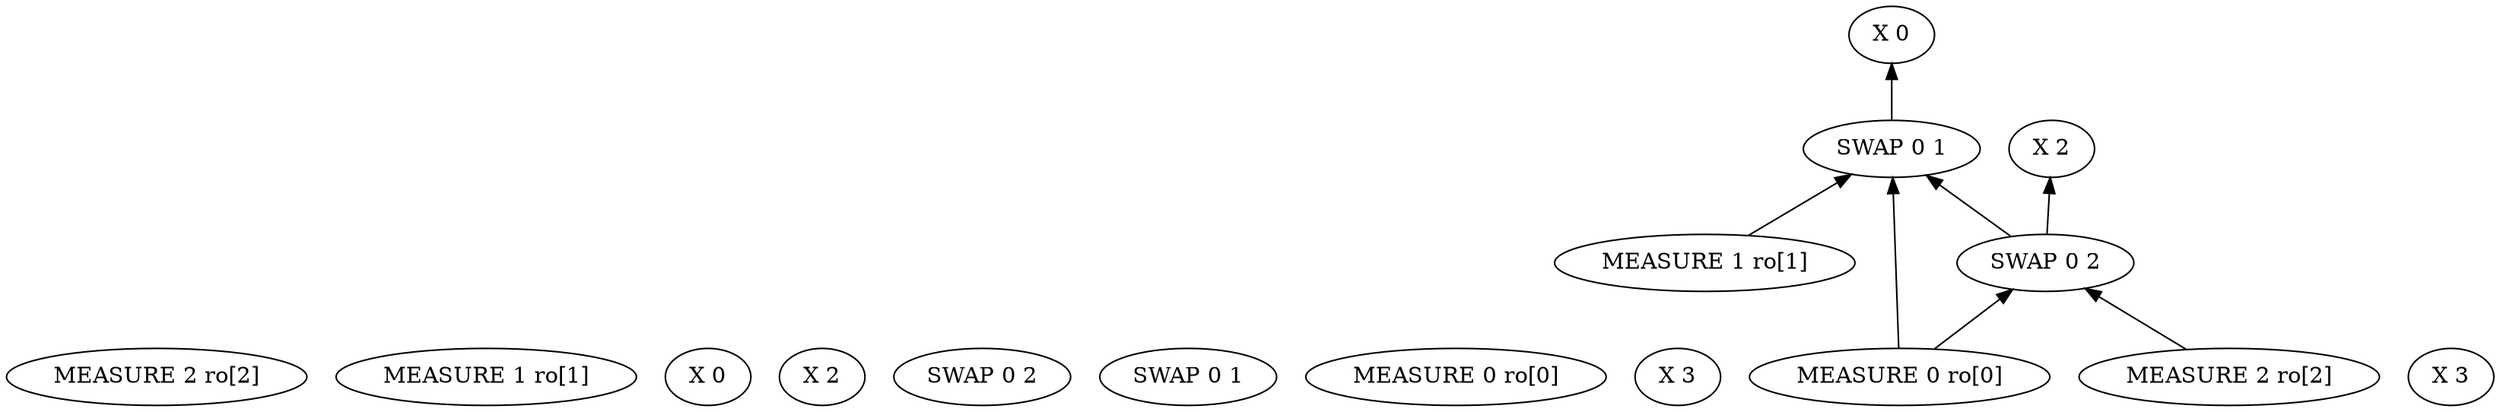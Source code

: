 digraph G {
    rankdir=BT;
    "MEASURE 2 ro[2] [8]" [label = "MEASURE 2 ro[2]"]
    "MEASURE 1 ro[1] [7]" [label = "MEASURE 1 ro[1]"]
    "X 0 [6]" [label = "X 0"]
    "X 2 [5]" [label = "X 2"]
    "SWAP 0 2 [4]" [label = "SWAP 0 2"]
    "SWAP 0 1 [3]" [label = "SWAP 0 1"]
    "MEASURE 0 ro[0] [2]" [label = "MEASURE 0 ro[0]"]
    "X 3 [1]" [label = "X 3"]
    "MEASURE 2 ro[2]" -> "SWAP 0 2"
    "MEASURE 1 ro[1]" -> "SWAP 0 1"
    "SWAP 0 1" -> "X 0"
    "SWAP 0 2" -> "SWAP 0 1"
    "SWAP 0 2" -> "X 2"
    "MEASURE 0 ro[0]" -> "SWAP 0 2"
    "MEASURE 0 ro[0]" -> "SWAP 0 1"
    "X 3"
}

# DECLARE ro BIT[3]
# X 0
# X 2
# X 3
# SWAP 0 1
# SWAP 0 2
# MEASURE 0 ro[0]
# MEASURE 1 ro[1]
# MEASURE 2 ro[2]